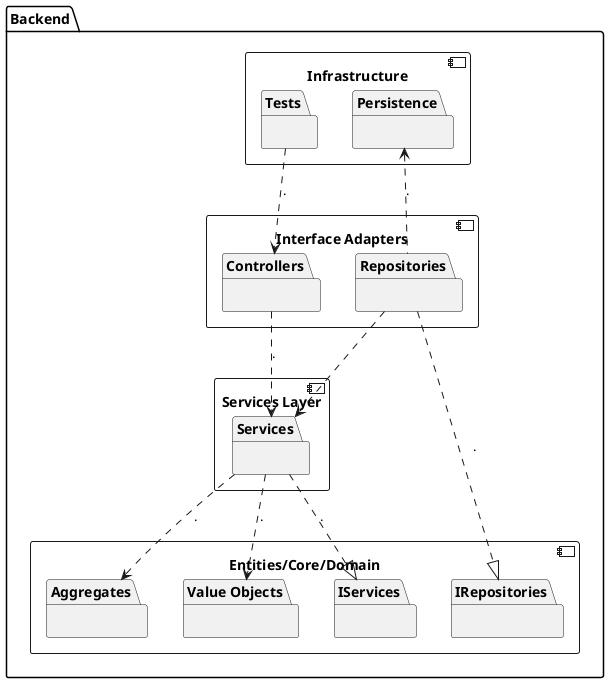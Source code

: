 @startuml

package "Backend" {

    Component Infrastructure {
        package Tests {
        }
        package Persistence {
        }
    }

    Component "Interface Adapters" {
        package Controllers {
        }
        package Repositories {
        }
    }

    Component "Services Layer" {
        package "Services" {
        }

    }

    Component "Entities/Core/Domain" {
        package Aggregates {
        }
        package "Value Objects" {
        }
        package "IServices" {
        }
        package "IRepositories"{
                }

    }

    ' Dependencies
    Infrastructure.Tests ..> "Interface Adapters.Controllers" : .
    Infrastructure.Persistence <.. "Interface Adapters.Repositories" : .
    "Interface Adapters.Controllers" ..> "Services" : .
    "Services" ..> Aggregates : .
    "Services" ..> "Value Objects" : .
    "Interface Adapters.Repositories" ..> Services
    "Repositories" ..|> "IRepositories" : .
    "Services" ..|> "IServices" : .
}

@enduml
